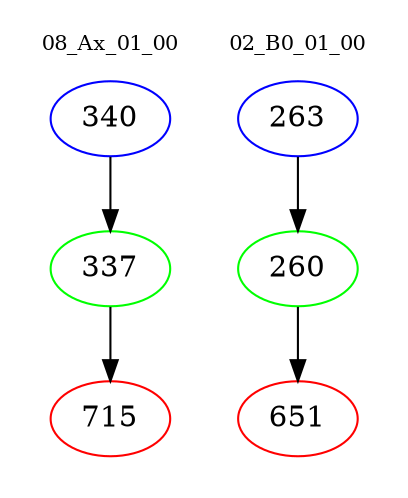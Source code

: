 digraph{
subgraph cluster_0 {
color = white
label = "08_Ax_01_00";
fontsize=10;
T0_340 [label="340", color="blue"]
T0_340 -> T0_337 [color="black"]
T0_337 [label="337", color="green"]
T0_337 -> T0_715 [color="black"]
T0_715 [label="715", color="red"]
}
subgraph cluster_1 {
color = white
label = "02_B0_01_00";
fontsize=10;
T1_263 [label="263", color="blue"]
T1_263 -> T1_260 [color="black"]
T1_260 [label="260", color="green"]
T1_260 -> T1_651 [color="black"]
T1_651 [label="651", color="red"]
}
}
